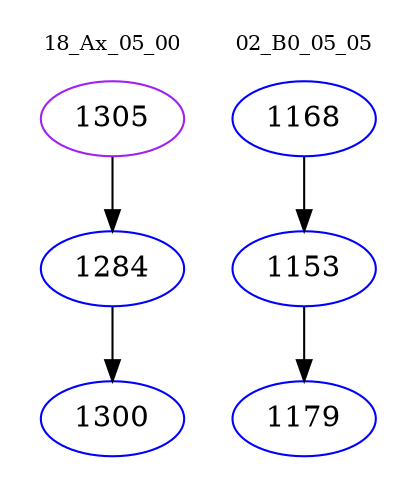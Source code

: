 digraph{
subgraph cluster_0 {
color = white
label = "18_Ax_05_00";
fontsize=10;
T0_1305 [label="1305", color="purple"]
T0_1305 -> T0_1284 [color="black"]
T0_1284 [label="1284", color="blue"]
T0_1284 -> T0_1300 [color="black"]
T0_1300 [label="1300", color="blue"]
}
subgraph cluster_1 {
color = white
label = "02_B0_05_05";
fontsize=10;
T1_1168 [label="1168", color="blue"]
T1_1168 -> T1_1153 [color="black"]
T1_1153 [label="1153", color="blue"]
T1_1153 -> T1_1179 [color="black"]
T1_1179 [label="1179", color="blue"]
}
}
